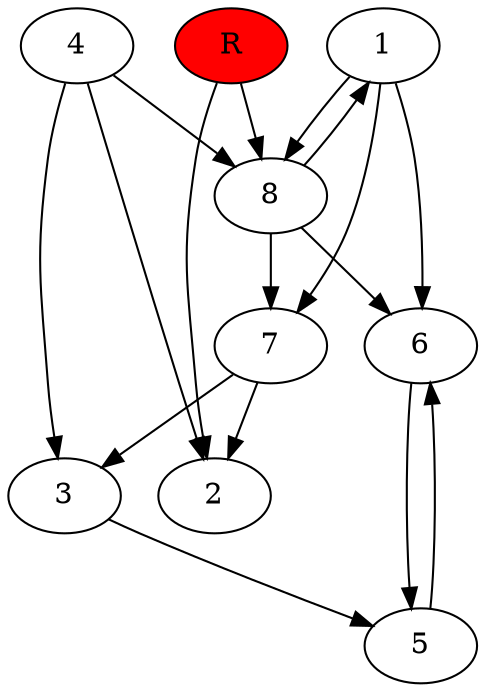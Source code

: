 digraph prb9323 {
	1
	2
	3
	4
	5
	6
	7
	8
	R [fillcolor="#ff0000" style=filled]
	1 -> 6
	1 -> 7
	1 -> 8
	3 -> 5
	4 -> 2
	4 -> 3
	4 -> 8
	5 -> 6
	6 -> 5
	7 -> 2
	7 -> 3
	8 -> 1
	8 -> 6
	8 -> 7
	R -> 2
	R -> 8
}
